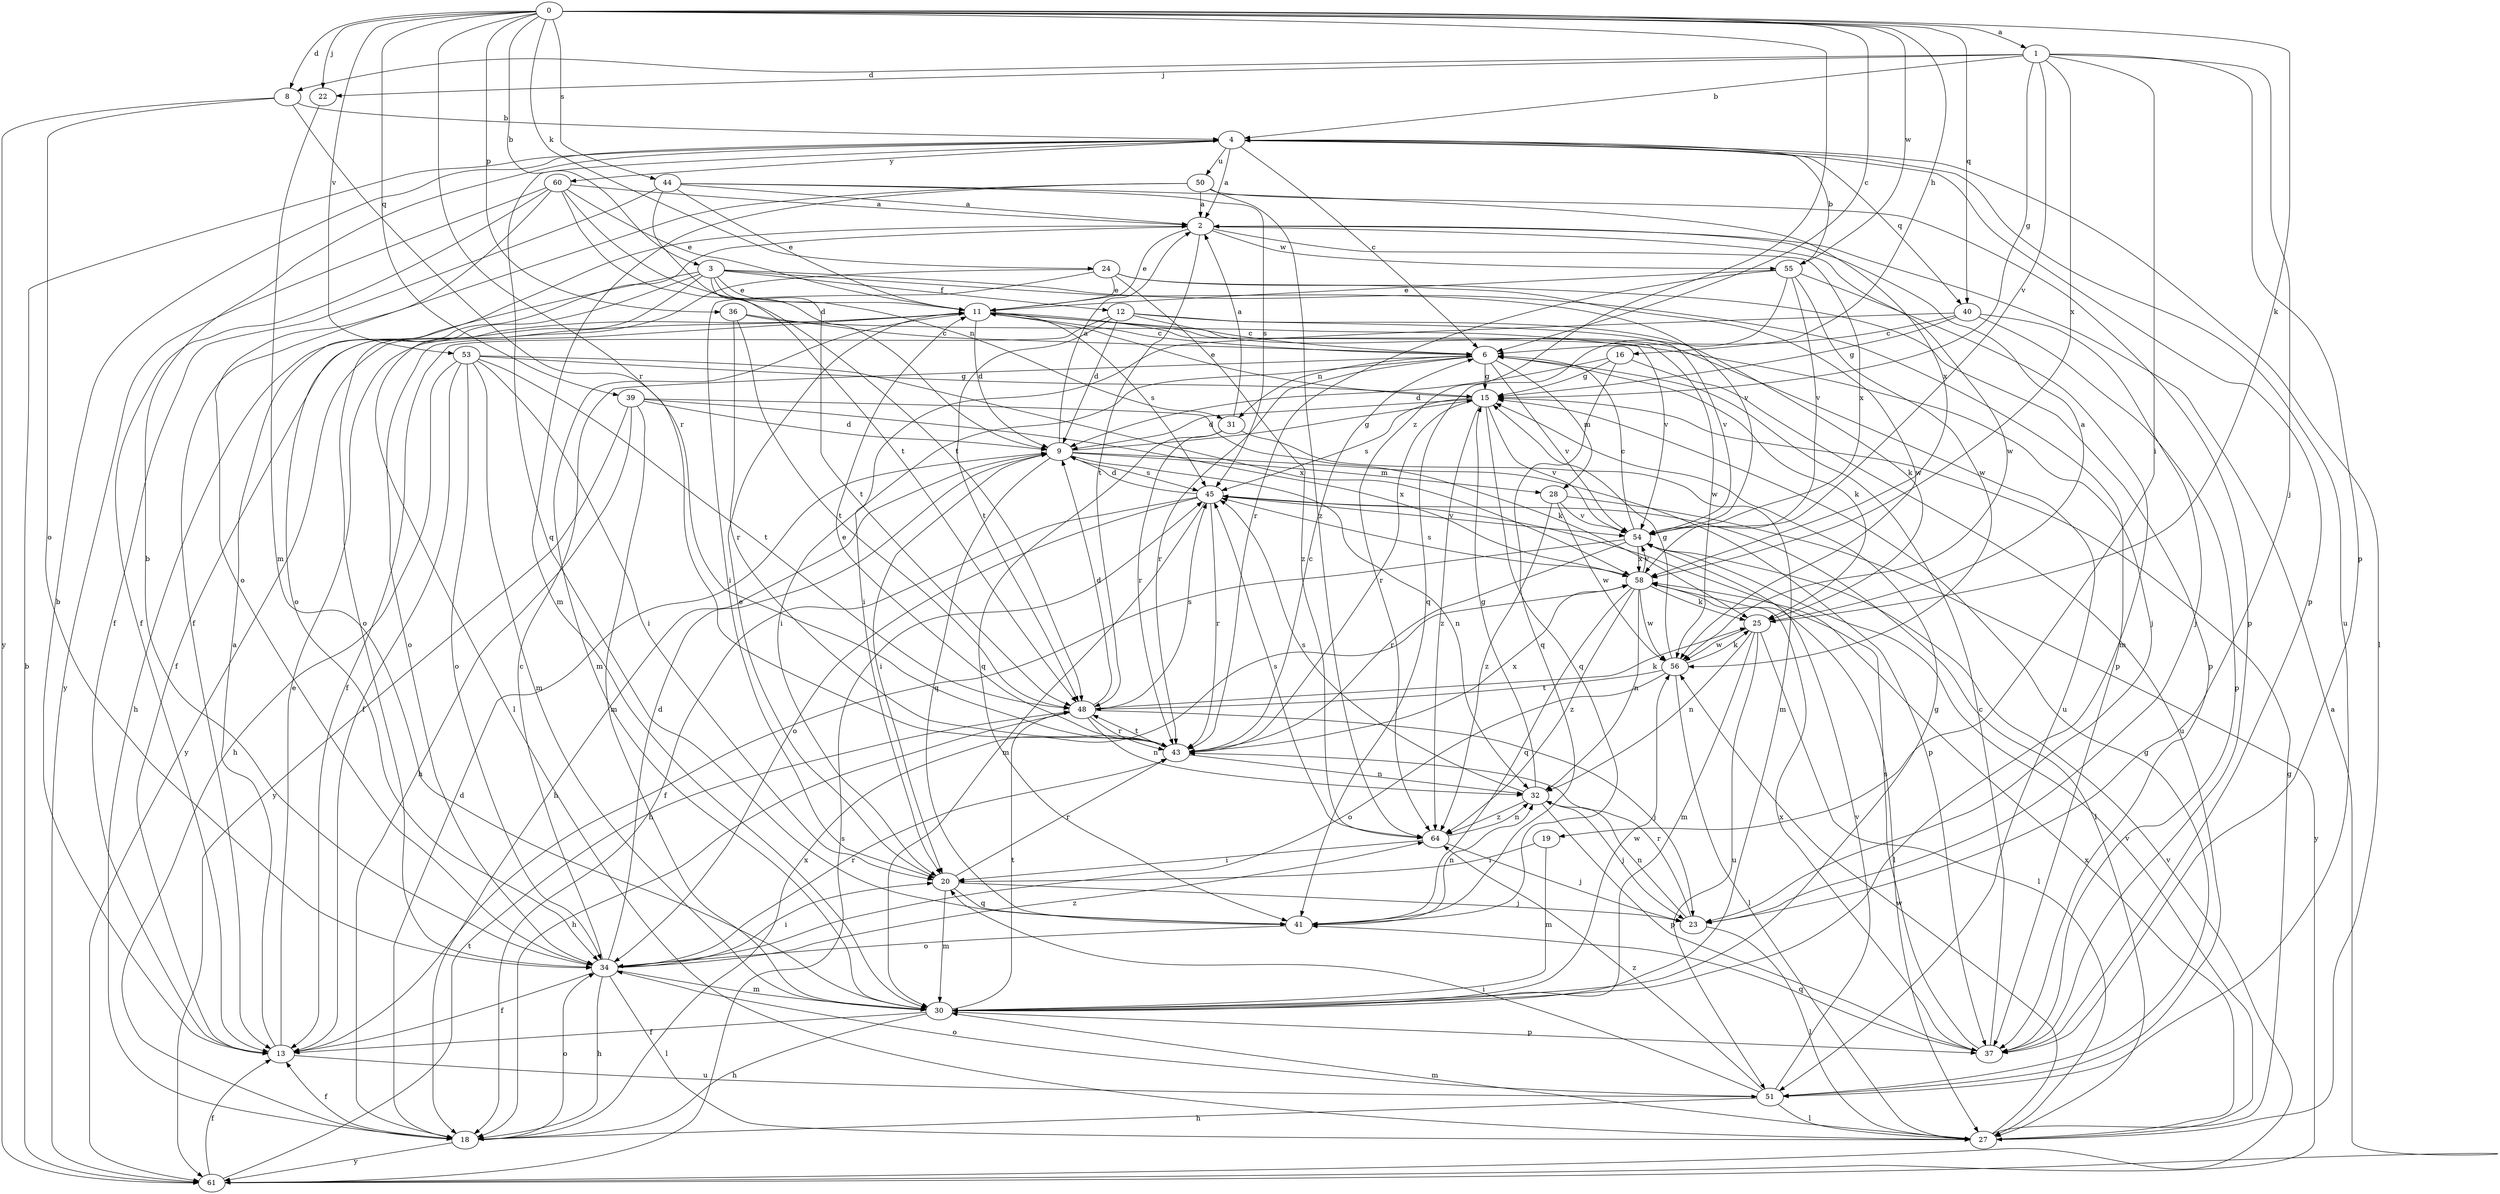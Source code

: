 strict digraph  {
0;
1;
2;
3;
4;
6;
8;
9;
11;
12;
13;
15;
16;
18;
19;
20;
22;
23;
24;
25;
27;
28;
30;
31;
32;
34;
36;
37;
39;
40;
41;
43;
44;
45;
48;
50;
51;
53;
54;
55;
56;
58;
60;
61;
64;
0 -> 1  [label=a];
0 -> 3  [label=b];
0 -> 6  [label=c];
0 -> 8  [label=d];
0 -> 16  [label=h];
0 -> 22  [label=j];
0 -> 24  [label=k];
0 -> 25  [label=k];
0 -> 36  [label=p];
0 -> 39  [label=q];
0 -> 40  [label=q];
0 -> 43  [label=r];
0 -> 44  [label=s];
0 -> 53  [label=v];
0 -> 55  [label=w];
0 -> 64  [label=z];
1 -> 4  [label=b];
1 -> 8  [label=d];
1 -> 15  [label=g];
1 -> 19  [label=i];
1 -> 22  [label=j];
1 -> 23  [label=j];
1 -> 37  [label=p];
1 -> 54  [label=v];
1 -> 58  [label=x];
2 -> 11  [label=e];
2 -> 34  [label=o];
2 -> 48  [label=t];
2 -> 55  [label=w];
2 -> 56  [label=w];
2 -> 58  [label=x];
3 -> 11  [label=e];
3 -> 12  [label=f];
3 -> 13  [label=f];
3 -> 18  [label=h];
3 -> 31  [label=n];
3 -> 34  [label=o];
3 -> 37  [label=p];
3 -> 48  [label=t];
3 -> 54  [label=v];
4 -> 2  [label=a];
4 -> 6  [label=c];
4 -> 27  [label=l];
4 -> 37  [label=p];
4 -> 40  [label=q];
4 -> 41  [label=q];
4 -> 50  [label=u];
4 -> 51  [label=u];
4 -> 60  [label=y];
6 -> 15  [label=g];
6 -> 20  [label=i];
6 -> 25  [label=k];
6 -> 28  [label=m];
6 -> 31  [label=n];
6 -> 43  [label=r];
6 -> 54  [label=v];
8 -> 4  [label=b];
8 -> 34  [label=o];
8 -> 43  [label=r];
8 -> 61  [label=y];
9 -> 2  [label=a];
9 -> 15  [label=g];
9 -> 18  [label=h];
9 -> 20  [label=i];
9 -> 28  [label=m];
9 -> 32  [label=n];
9 -> 37  [label=p];
9 -> 41  [label=q];
9 -> 45  [label=s];
11 -> 6  [label=c];
11 -> 9  [label=d];
11 -> 30  [label=m];
11 -> 34  [label=o];
11 -> 45  [label=s];
11 -> 51  [label=u];
11 -> 54  [label=v];
11 -> 56  [label=w];
11 -> 61  [label=y];
12 -> 6  [label=c];
12 -> 9  [label=d];
12 -> 13  [label=f];
12 -> 25  [label=k];
12 -> 48  [label=t];
12 -> 54  [label=v];
13 -> 2  [label=a];
13 -> 4  [label=b];
13 -> 11  [label=e];
13 -> 51  [label=u];
15 -> 9  [label=d];
15 -> 11  [label=e];
15 -> 41  [label=q];
15 -> 43  [label=r];
15 -> 45  [label=s];
15 -> 54  [label=v];
15 -> 64  [label=z];
16 -> 9  [label=d];
16 -> 15  [label=g];
16 -> 41  [label=q];
16 -> 51  [label=u];
18 -> 9  [label=d];
18 -> 13  [label=f];
18 -> 34  [label=o];
18 -> 58  [label=x];
18 -> 61  [label=y];
19 -> 20  [label=i];
19 -> 30  [label=m];
20 -> 11  [label=e];
20 -> 23  [label=j];
20 -> 30  [label=m];
20 -> 41  [label=q];
20 -> 43  [label=r];
22 -> 30  [label=m];
23 -> 27  [label=l];
23 -> 32  [label=n];
23 -> 43  [label=r];
24 -> 11  [label=e];
24 -> 20  [label=i];
24 -> 27  [label=l];
24 -> 37  [label=p];
24 -> 56  [label=w];
24 -> 64  [label=z];
25 -> 2  [label=a];
25 -> 27  [label=l];
25 -> 30  [label=m];
25 -> 32  [label=n];
25 -> 51  [label=u];
25 -> 56  [label=w];
27 -> 15  [label=g];
27 -> 30  [label=m];
27 -> 54  [label=v];
27 -> 56  [label=w];
27 -> 58  [label=x];
28 -> 54  [label=v];
28 -> 56  [label=w];
28 -> 61  [label=y];
28 -> 64  [label=z];
30 -> 13  [label=f];
30 -> 15  [label=g];
30 -> 18  [label=h];
30 -> 37  [label=p];
30 -> 48  [label=t];
30 -> 56  [label=w];
31 -> 2  [label=a];
31 -> 30  [label=m];
31 -> 41  [label=q];
31 -> 43  [label=r];
32 -> 15  [label=g];
32 -> 23  [label=j];
32 -> 37  [label=p];
32 -> 45  [label=s];
32 -> 64  [label=z];
34 -> 4  [label=b];
34 -> 6  [label=c];
34 -> 9  [label=d];
34 -> 13  [label=f];
34 -> 18  [label=h];
34 -> 20  [label=i];
34 -> 27  [label=l];
34 -> 30  [label=m];
34 -> 43  [label=r];
34 -> 64  [label=z];
36 -> 6  [label=c];
36 -> 23  [label=j];
36 -> 43  [label=r];
36 -> 48  [label=t];
37 -> 6  [label=c];
37 -> 41  [label=q];
37 -> 45  [label=s];
37 -> 58  [label=x];
39 -> 9  [label=d];
39 -> 18  [label=h];
39 -> 25  [label=k];
39 -> 30  [label=m];
39 -> 58  [label=x];
39 -> 61  [label=y];
40 -> 6  [label=c];
40 -> 15  [label=g];
40 -> 20  [label=i];
40 -> 23  [label=j];
40 -> 37  [label=p];
41 -> 32  [label=n];
41 -> 34  [label=o];
43 -> 6  [label=c];
43 -> 11  [label=e];
43 -> 32  [label=n];
43 -> 48  [label=t];
43 -> 58  [label=x];
44 -> 2  [label=a];
44 -> 11  [label=e];
44 -> 13  [label=f];
44 -> 45  [label=s];
44 -> 48  [label=t];
44 -> 58  [label=x];
45 -> 9  [label=d];
45 -> 18  [label=h];
45 -> 27  [label=l];
45 -> 30  [label=m];
45 -> 34  [label=o];
45 -> 43  [label=r];
45 -> 54  [label=v];
48 -> 9  [label=d];
48 -> 18  [label=h];
48 -> 23  [label=j];
48 -> 25  [label=k];
48 -> 32  [label=n];
48 -> 43  [label=r];
48 -> 45  [label=s];
50 -> 2  [label=a];
50 -> 13  [label=f];
50 -> 30  [label=m];
50 -> 37  [label=p];
50 -> 64  [label=z];
51 -> 15  [label=g];
51 -> 18  [label=h];
51 -> 20  [label=i];
51 -> 27  [label=l];
51 -> 34  [label=o];
51 -> 54  [label=v];
51 -> 64  [label=z];
53 -> 13  [label=f];
53 -> 15  [label=g];
53 -> 18  [label=h];
53 -> 20  [label=i];
53 -> 30  [label=m];
53 -> 34  [label=o];
53 -> 48  [label=t];
53 -> 58  [label=x];
54 -> 6  [label=c];
54 -> 13  [label=f];
54 -> 43  [label=r];
54 -> 58  [label=x];
55 -> 4  [label=b];
55 -> 11  [label=e];
55 -> 30  [label=m];
55 -> 41  [label=q];
55 -> 43  [label=r];
55 -> 54  [label=v];
55 -> 56  [label=w];
56 -> 15  [label=g];
56 -> 25  [label=k];
56 -> 27  [label=l];
56 -> 34  [label=o];
56 -> 48  [label=t];
58 -> 25  [label=k];
58 -> 27  [label=l];
58 -> 32  [label=n];
58 -> 41  [label=q];
58 -> 45  [label=s];
58 -> 54  [label=v];
58 -> 56  [label=w];
58 -> 64  [label=z];
60 -> 2  [label=a];
60 -> 9  [label=d];
60 -> 11  [label=e];
60 -> 13  [label=f];
60 -> 34  [label=o];
60 -> 48  [label=t];
60 -> 61  [label=y];
61 -> 2  [label=a];
61 -> 4  [label=b];
61 -> 13  [label=f];
61 -> 45  [label=s];
61 -> 48  [label=t];
61 -> 54  [label=v];
64 -> 20  [label=i];
64 -> 23  [label=j];
64 -> 32  [label=n];
64 -> 45  [label=s];
}
